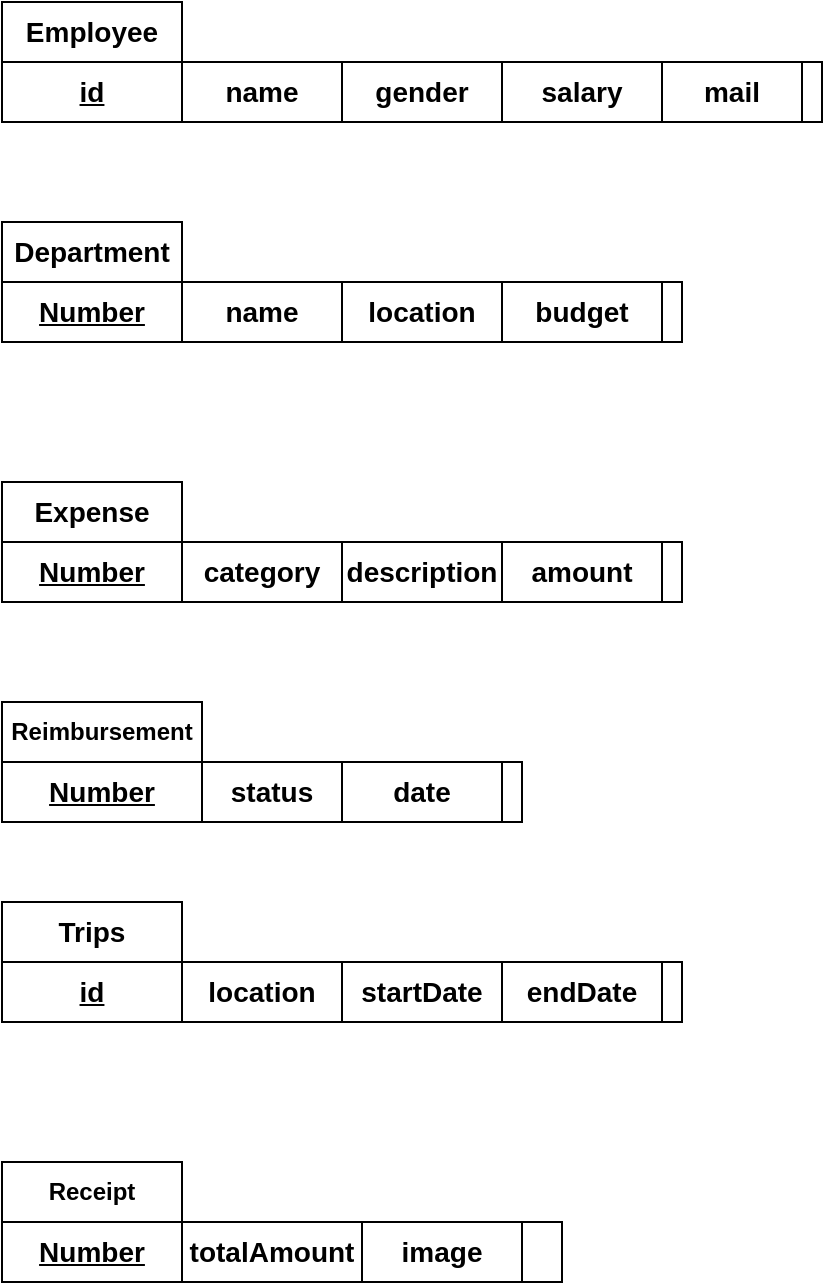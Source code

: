 <mxfile version="22.1.13" type="github">
  <diagram name="Sayfa -1" id="fadJvbO6i5rrJAiDDdf0">
    <mxGraphModel dx="1621" dy="861" grid="1" gridSize="10" guides="1" tooltips="1" connect="1" arrows="1" fold="1" page="1" pageScale="1" pageWidth="827" pageHeight="1169" math="0" shadow="0">
      <root>
        <mxCell id="0" />
        <mxCell id="1" parent="0" />
        <mxCell id="wZY-4RXHvLLoEsFIso4h-1" value="&lt;b&gt;&lt;font style=&quot;font-size: 14px;&quot;&gt;Employee&lt;/font&gt;&lt;/b&gt;" style="rounded=0;whiteSpace=wrap;html=1;" parent="1" vertex="1">
          <mxGeometry x="110" y="70" width="90" height="30" as="geometry" />
        </mxCell>
        <mxCell id="wZY-4RXHvLLoEsFIso4h-4" value="" style="rounded=0;whiteSpace=wrap;html=1;" parent="1" vertex="1">
          <mxGeometry x="110" y="100" width="410" height="30" as="geometry" />
        </mxCell>
        <mxCell id="wZY-4RXHvLLoEsFIso4h-5" value="&lt;font size=&quot;1&quot; style=&quot;&quot;&gt;&lt;u style=&quot;font-size: 14px;&quot;&gt;&lt;b&gt;id&lt;/b&gt;&lt;/u&gt;&lt;/font&gt;" style="rounded=0;whiteSpace=wrap;html=1;" parent="1" vertex="1">
          <mxGeometry x="110" y="100" width="90" height="30" as="geometry" />
        </mxCell>
        <mxCell id="wZY-4RXHvLLoEsFIso4h-7" value="&lt;font style=&quot;font-size: 14px;&quot;&gt;&lt;b&gt;name&lt;/b&gt;&lt;/font&gt;" style="rounded=0;whiteSpace=wrap;html=1;" parent="1" vertex="1">
          <mxGeometry x="200" y="100" width="80" height="30" as="geometry" />
        </mxCell>
        <mxCell id="wZY-4RXHvLLoEsFIso4h-8" value="&lt;font style=&quot;font-size: 14px;&quot;&gt;&lt;b&gt;gender&lt;/b&gt;&lt;/font&gt;" style="rounded=0;whiteSpace=wrap;html=1;" parent="1" vertex="1">
          <mxGeometry x="280" y="100" width="80" height="30" as="geometry" />
        </mxCell>
        <mxCell id="wZY-4RXHvLLoEsFIso4h-9" value="&lt;font style=&quot;font-size: 14px;&quot;&gt;&lt;b&gt;salary&lt;/b&gt;&lt;/font&gt;" style="rounded=0;whiteSpace=wrap;html=1;" parent="1" vertex="1">
          <mxGeometry x="360" y="100" width="80" height="30" as="geometry" />
        </mxCell>
        <mxCell id="mwTiPYMarOXhiTuVharD-1" value="&lt;b&gt;&lt;font style=&quot;font-size: 14px;&quot;&gt;Department&lt;/font&gt;&lt;/b&gt;" style="rounded=0;whiteSpace=wrap;html=1;" vertex="1" parent="1">
          <mxGeometry x="110" y="180" width="90" height="30" as="geometry" />
        </mxCell>
        <mxCell id="mwTiPYMarOXhiTuVharD-2" value="" style="rounded=0;whiteSpace=wrap;html=1;" vertex="1" parent="1">
          <mxGeometry x="110" y="210" width="340" height="30" as="geometry" />
        </mxCell>
        <mxCell id="mwTiPYMarOXhiTuVharD-3" value="&lt;font size=&quot;1&quot; style=&quot;&quot;&gt;&lt;u style=&quot;font-size: 14px;&quot;&gt;&lt;b&gt;Number&lt;/b&gt;&lt;/u&gt;&lt;/font&gt;" style="rounded=0;whiteSpace=wrap;html=1;" vertex="1" parent="1">
          <mxGeometry x="110" y="210" width="90" height="30" as="geometry" />
        </mxCell>
        <mxCell id="mwTiPYMarOXhiTuVharD-4" value="&lt;font style=&quot;font-size: 14px;&quot;&gt;&lt;b&gt;name&lt;/b&gt;&lt;/font&gt;" style="rounded=0;whiteSpace=wrap;html=1;" vertex="1" parent="1">
          <mxGeometry x="200" y="210" width="80" height="30" as="geometry" />
        </mxCell>
        <mxCell id="mwTiPYMarOXhiTuVharD-5" value="&lt;font style=&quot;font-size: 14px;&quot;&gt;&lt;b&gt;location&lt;/b&gt;&lt;/font&gt;" style="rounded=0;whiteSpace=wrap;html=1;" vertex="1" parent="1">
          <mxGeometry x="280" y="210" width="80" height="30" as="geometry" />
        </mxCell>
        <mxCell id="mwTiPYMarOXhiTuVharD-6" value="&lt;font style=&quot;font-size: 14px;&quot;&gt;&lt;b&gt;budget&lt;/b&gt;&lt;/font&gt;" style="rounded=0;whiteSpace=wrap;html=1;" vertex="1" parent="1">
          <mxGeometry x="360" y="210" width="80" height="30" as="geometry" />
        </mxCell>
        <mxCell id="mwTiPYMarOXhiTuVharD-7" value="&lt;b style=&quot;font-size: 14px;&quot;&gt;Trips&lt;/b&gt;" style="rounded=0;whiteSpace=wrap;html=1;" vertex="1" parent="1">
          <mxGeometry x="110" y="520" width="90" height="30" as="geometry" />
        </mxCell>
        <mxCell id="mwTiPYMarOXhiTuVharD-8" value="" style="rounded=0;whiteSpace=wrap;html=1;" vertex="1" parent="1">
          <mxGeometry x="110" y="550" width="340" height="30" as="geometry" />
        </mxCell>
        <mxCell id="mwTiPYMarOXhiTuVharD-9" value="&lt;font size=&quot;1&quot; style=&quot;&quot;&gt;&lt;u style=&quot;font-size: 14px;&quot;&gt;&lt;b&gt;id&lt;/b&gt;&lt;/u&gt;&lt;/font&gt;" style="rounded=0;whiteSpace=wrap;html=1;" vertex="1" parent="1">
          <mxGeometry x="110" y="550" width="90" height="30" as="geometry" />
        </mxCell>
        <mxCell id="mwTiPYMarOXhiTuVharD-10" value="&lt;font style=&quot;font-size: 14px;&quot;&gt;&lt;b&gt;location&lt;/b&gt;&lt;/font&gt;" style="rounded=0;whiteSpace=wrap;html=1;" vertex="1" parent="1">
          <mxGeometry x="200" y="550" width="80" height="30" as="geometry" />
        </mxCell>
        <mxCell id="mwTiPYMarOXhiTuVharD-11" value="&lt;font style=&quot;font-size: 14px;&quot;&gt;&lt;b&gt;startDate&lt;/b&gt;&lt;/font&gt;" style="rounded=0;whiteSpace=wrap;html=1;" vertex="1" parent="1">
          <mxGeometry x="280" y="550" width="80" height="30" as="geometry" />
        </mxCell>
        <mxCell id="mwTiPYMarOXhiTuVharD-12" value="&lt;font style=&quot;font-size: 14px;&quot;&gt;&lt;b&gt;endDate&lt;/b&gt;&lt;/font&gt;" style="rounded=0;whiteSpace=wrap;html=1;" vertex="1" parent="1">
          <mxGeometry x="360" y="550" width="80" height="30" as="geometry" />
        </mxCell>
        <mxCell id="mwTiPYMarOXhiTuVharD-13" value="&lt;b&gt;&lt;font style=&quot;font-size: 14px;&quot;&gt;Expense&lt;/font&gt;&lt;/b&gt;" style="rounded=0;whiteSpace=wrap;html=1;" vertex="1" parent="1">
          <mxGeometry x="110" y="310" width="90" height="30" as="geometry" />
        </mxCell>
        <mxCell id="mwTiPYMarOXhiTuVharD-14" value="" style="rounded=0;whiteSpace=wrap;html=1;" vertex="1" parent="1">
          <mxGeometry x="110" y="340" width="340" height="30" as="geometry" />
        </mxCell>
        <mxCell id="mwTiPYMarOXhiTuVharD-15" value="&lt;font size=&quot;1&quot; style=&quot;&quot;&gt;&lt;u style=&quot;font-size: 14px;&quot;&gt;&lt;b&gt;Number&lt;/b&gt;&lt;/u&gt;&lt;/font&gt;" style="rounded=0;whiteSpace=wrap;html=1;" vertex="1" parent="1">
          <mxGeometry x="110" y="340" width="90" height="30" as="geometry" />
        </mxCell>
        <mxCell id="mwTiPYMarOXhiTuVharD-16" value="&lt;font style=&quot;font-size: 14px;&quot;&gt;&lt;b&gt;category&lt;/b&gt;&lt;/font&gt;" style="rounded=0;whiteSpace=wrap;html=1;" vertex="1" parent="1">
          <mxGeometry x="200" y="340" width="80" height="30" as="geometry" />
        </mxCell>
        <mxCell id="mwTiPYMarOXhiTuVharD-17" value="&lt;font style=&quot;font-size: 14px;&quot;&gt;&lt;b&gt;description&lt;/b&gt;&lt;/font&gt;" style="rounded=0;whiteSpace=wrap;html=1;" vertex="1" parent="1">
          <mxGeometry x="280" y="340" width="80" height="30" as="geometry" />
        </mxCell>
        <mxCell id="mwTiPYMarOXhiTuVharD-18" value="&lt;font style=&quot;font-size: 14px;&quot;&gt;&lt;b&gt;amount&lt;/b&gt;&lt;/font&gt;" style="rounded=0;whiteSpace=wrap;html=1;" vertex="1" parent="1">
          <mxGeometry x="360" y="340" width="80" height="30" as="geometry" />
        </mxCell>
        <mxCell id="mwTiPYMarOXhiTuVharD-19" value="&lt;b&gt;Reimbursement&lt;/b&gt;" style="rounded=0;whiteSpace=wrap;html=1;" vertex="1" parent="1">
          <mxGeometry x="110" y="420" width="100" height="30" as="geometry" />
        </mxCell>
        <mxCell id="mwTiPYMarOXhiTuVharD-20" value="" style="rounded=0;whiteSpace=wrap;html=1;" vertex="1" parent="1">
          <mxGeometry x="110" y="450" width="260" height="30" as="geometry" />
        </mxCell>
        <mxCell id="mwTiPYMarOXhiTuVharD-21" value="&lt;font size=&quot;1&quot; style=&quot;&quot;&gt;&lt;u style=&quot;font-size: 14px;&quot;&gt;&lt;b&gt;Number&lt;/b&gt;&lt;/u&gt;&lt;/font&gt;" style="rounded=0;whiteSpace=wrap;html=1;" vertex="1" parent="1">
          <mxGeometry x="110" y="450" width="100" height="30" as="geometry" />
        </mxCell>
        <mxCell id="mwTiPYMarOXhiTuVharD-22" value="&lt;font style=&quot;font-size: 14px;&quot;&gt;&lt;b&gt;status&lt;/b&gt;&lt;/font&gt;" style="rounded=0;whiteSpace=wrap;html=1;" vertex="1" parent="1">
          <mxGeometry x="210" y="450" width="70" height="30" as="geometry" />
        </mxCell>
        <mxCell id="mwTiPYMarOXhiTuVharD-23" value="&lt;font style=&quot;font-size: 14px;&quot;&gt;&lt;b&gt;date&lt;/b&gt;&lt;/font&gt;" style="rounded=0;whiteSpace=wrap;html=1;" vertex="1" parent="1">
          <mxGeometry x="280" y="450" width="80" height="30" as="geometry" />
        </mxCell>
        <mxCell id="mwTiPYMarOXhiTuVharD-25" value="&lt;b&gt;Receipt&lt;/b&gt;" style="rounded=0;whiteSpace=wrap;html=1;" vertex="1" parent="1">
          <mxGeometry x="110" y="650" width="90" height="30" as="geometry" />
        </mxCell>
        <mxCell id="mwTiPYMarOXhiTuVharD-26" value="" style="rounded=0;whiteSpace=wrap;html=1;" vertex="1" parent="1">
          <mxGeometry x="110" y="680" width="280" height="30" as="geometry" />
        </mxCell>
        <mxCell id="mwTiPYMarOXhiTuVharD-27" value="&lt;font size=&quot;1&quot; style=&quot;&quot;&gt;&lt;u style=&quot;font-size: 14px;&quot;&gt;&lt;b&gt;Number&lt;/b&gt;&lt;/u&gt;&lt;/font&gt;" style="rounded=0;whiteSpace=wrap;html=1;" vertex="1" parent="1">
          <mxGeometry x="110" y="680" width="90" height="30" as="geometry" />
        </mxCell>
        <mxCell id="mwTiPYMarOXhiTuVharD-28" value="&lt;font style=&quot;font-size: 14px;&quot;&gt;&lt;b&gt;totalAmount&lt;/b&gt;&lt;/font&gt;" style="rounded=0;whiteSpace=wrap;html=1;" vertex="1" parent="1">
          <mxGeometry x="200" y="680" width="90" height="30" as="geometry" />
        </mxCell>
        <mxCell id="mwTiPYMarOXhiTuVharD-29" value="&lt;font style=&quot;font-size: 14px;&quot;&gt;&lt;b&gt;image&lt;/b&gt;&lt;/font&gt;" style="rounded=0;whiteSpace=wrap;html=1;" vertex="1" parent="1">
          <mxGeometry x="290" y="680" width="80" height="30" as="geometry" />
        </mxCell>
        <mxCell id="mwTiPYMarOXhiTuVharD-34" value="&lt;font style=&quot;font-size: 14px;&quot;&gt;&lt;b&gt;mail&lt;/b&gt;&lt;/font&gt;" style="rounded=0;whiteSpace=wrap;html=1;" vertex="1" parent="1">
          <mxGeometry x="440" y="100" width="70" height="30" as="geometry" />
        </mxCell>
      </root>
    </mxGraphModel>
  </diagram>
</mxfile>
